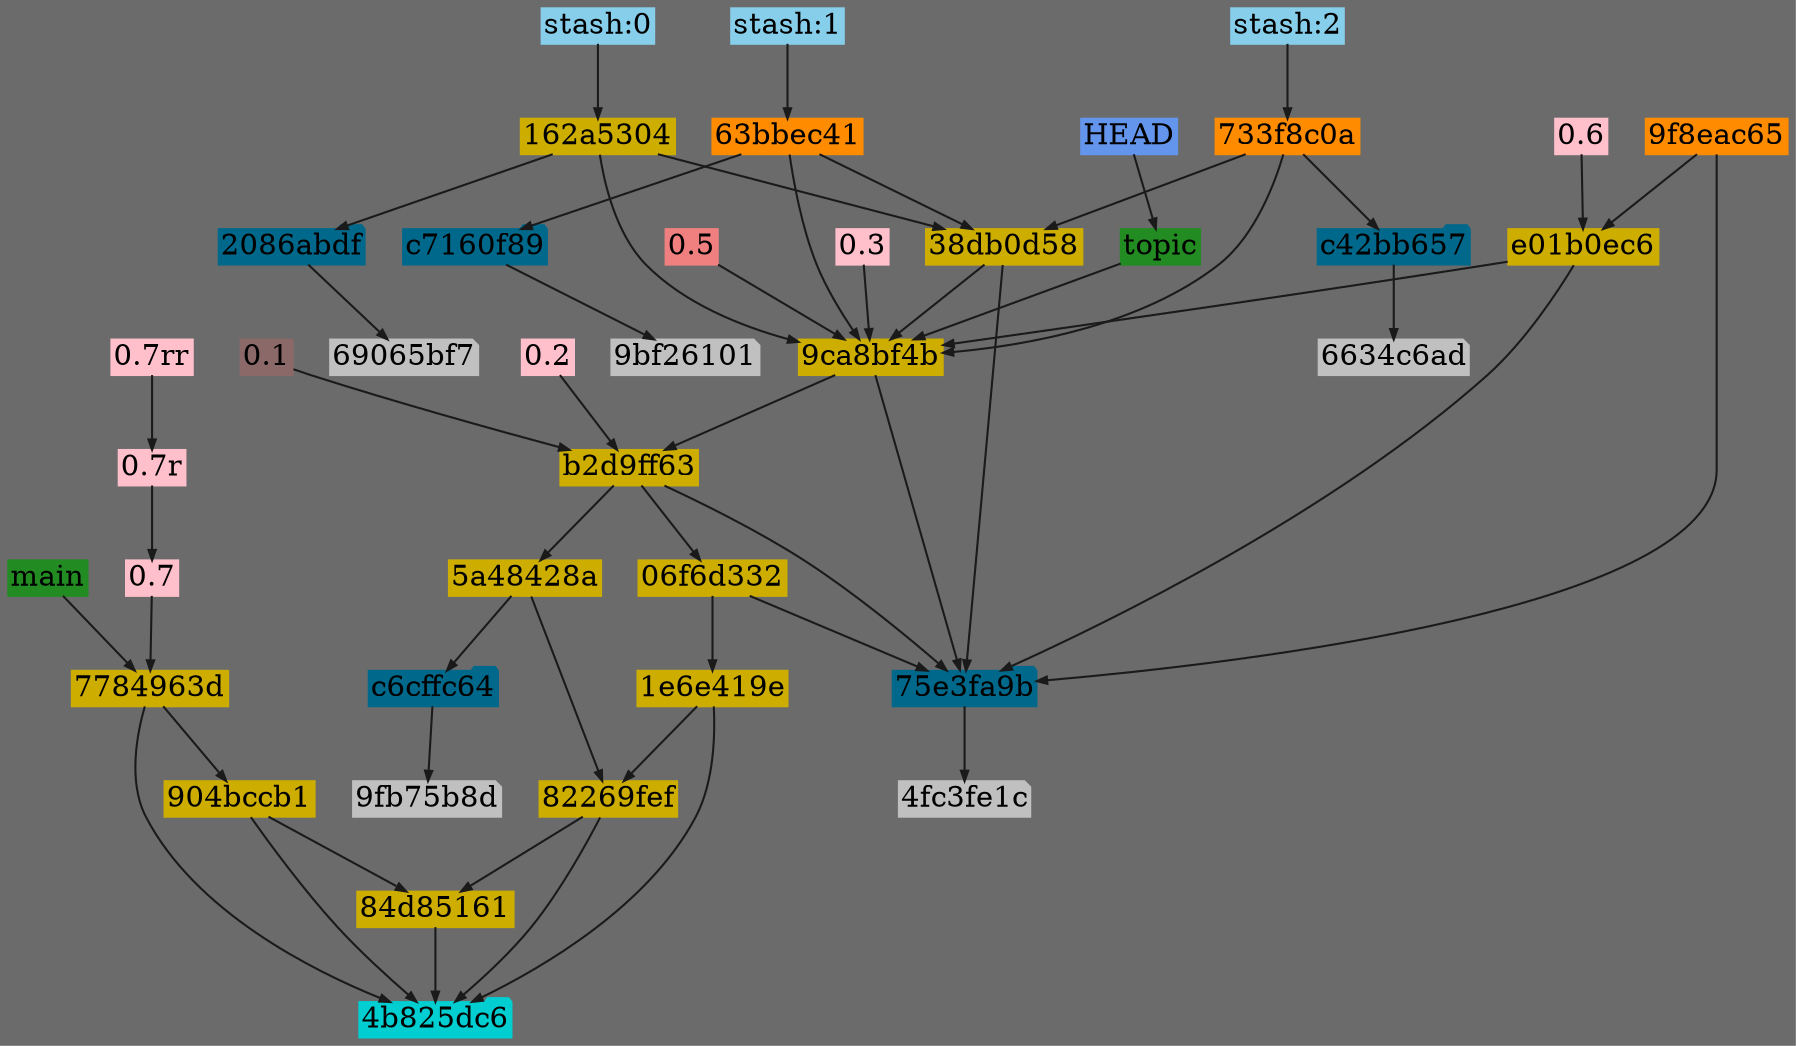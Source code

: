 digraph {
	graph [bgcolor=gray42 dpi=None rankdir=TB]
	node [height=0.02 margin="0.01,0.01" shape=box style=filled width=0.02]
	edge [arrowsize=0.5 color=gray10]
	be35220f8e41f81ca0225635dc997563df372fe2 [label=0.1 color=rosybrown4 fillcolor=rosybrown4 tooltip="Nom Prenom <nom.prenom@mail.com>\nWed Mar 19 07:07:49 2025 +0100\n\nSummary\n\nBody:\n * First line\n * Second line\n * Third line"]
	b835786b8f554ee4a5161df9fb4d396319bd021a [label=0.2 color=pink fillcolor=pink tooltip="Nom Prenom <nom.prenom@mail.com>\nWed Mar 19 07:07:49 2025 +0100\n\nSummary\n\nBody:\n * First line\n * Second line\n * Third line\n"]
	bc4fc7aefd8cc80ccae55c4d73fc678458be886c [label=0.3 color=pink fillcolor=pink tooltip="Nom Prenom <nom.prenom@mail.com>\nWed Mar 19 07:07:49 2025 +0100\n\nT1\n"]
	"lwt-0.5-9ca8bf4bb7acbfbf1540bf21010e5cad0bdda865" [label=0.5 color=lightcoral fillcolor=lightcoral tooltip="9ca8bf4bb7acbfbf1540bf21010e5cad0bdda865"]
	"4be2b66b26f552f1a526dc4a983fbea5fd0ae60e" [label=0.6 color=pink fillcolor=pink tooltip="Nom Prenom <nom.prenom@mail.com>\nWed Mar 19 07:07:50 2025 +0100\n\nTest: ^A ^B ^C ^D ^E ^F ^N ^O ^P ^Q ^R ^S ^T ^U ^V ^W ^X ^Y ^Z €.\n"]
	"81b46e9f208762c8d6b15d470ca8a1e48bc2c0ed" [label=0.7 color=pink fillcolor=pink tooltip="Nom Prenom <nom.prenom@mail.com>\nWed Mar 19 07:07:49 2025 +0100\n\ntag 0.7\n"]
	"1e9d277427bb987845473fea1e018aefdb14de18" [label="0.7r" color=pink fillcolor=pink tooltip="Nom Prenom <nom.prenom@mail.com>\nWed Mar 19 07:07:49 2025 +0100\n\nref to tag 0.7\n"]
	d4ba0ea48e0215de8a7f918f2e60a89d2c109532 [label="0.7rr" color=pink fillcolor=pink tooltip="Nom Prenom <nom.prenom@mail.com>\nWed Mar 19 07:07:49 2025 +0100\n\nref to ref to tag 0.7\n"]
	"06f6d332be5d86b7b101c450b67f9b7071a5a4ac" [label="06f6d332" color=gold3 fillcolor=gold3 tooltip="author: First Last <first.last@mail.com>\nWed Mar 19 07:07:49 2025 +0100\ncommitter: Nom Prenom <nom.prenom@mail.com>\nWed Mar 19 07:07:49 2025 +0100\n\nG"]
	"162a53048b853447605cd9e154994361a972a248" [label="162a5304" color=gold3 fillcolor=gold3 tooltip="author: First Last <first.last@mail.com>\nWed Mar 19 07:07:50 2025 +0100\ncommitter: Nom Prenom <nom.prenom@mail.com>\nWed Mar 19 07:07:50 2025 +0100\n\nOn topic: third"]
	"1e6e419e51c2d6df896387620fd6cabdbaec19fc" [label="1e6e419e" color=gold3 fillcolor=gold3 tooltip="author: First Last <first.last@mail.com>\nWed Mar 19 07:07:49 2025 +0100\ncommitter: Nom Prenom <nom.prenom@mail.com>\nWed Mar 19 07:07:49 2025 +0100\n\nF"]
	"2086abdf88ac520682ae9cbacc913bfa3f1eb541" [label="2086abdf" color=deepskyblue4 fillcolor=deepskyblue4 shape=folder tooltip="2086abdf88ac520682ae9cbacc913bfa3f1eb541"]
	"38db0d58eb799adf1cd7bf3e866b096d8b915e69" [label="38db0d58" color=gold3 fillcolor=gold3 tooltip="author: First Last <first.last@mail.com>\nWed Mar 19 07:07:50 2025 +0100\ncommitter: Nom Prenom <nom.prenom@mail.com>\nWed Mar 19 07:07:50 2025 +0100\n\nindex on topic: 9ca8bf4 H"]
	"4b825dc642cb6eb9a060e54bf8d69288fbee4904" [label="4b825dc6" color=darkturquoise fillcolor=darkturquoise shape=folder tooltip="THE EMPTY TREE
4b825dc642cb6eb9a060e54bf8d69288fbee4904"]
	"4fc3fe1ce587c1fb2acc24b2074dac4438d1b30b" [label="4fc3fe1c" color=gray fillcolor=gray shape=note tooltip=file]
	"5a48428a868bc617199a14055cebce3c42ad6827" [label="5a48428a" color=gold3 fillcolor=gold3 tooltip="author: First Last <first.last@mail.com>\nWed Mar 19 07:07:49 2025 +0100\ncommitter: Nom Prenom <nom.prenom@mail.com>\nWed Mar 19 07:07:49 2025 +0100\n\nE"]
	"63bbec41fc1199a1fbe4001f33ebda2a4d205561" [label="63bbec41" color=darkorange fillcolor=darkorange tooltip="author: First Last <first.last@mail.com>\nWed Mar 19 07:07:50 2025 +0100\ncommitter: Nom Prenom <nom.prenom@mail.com>\nWed Mar 19 07:07:50 2025 +0100\n\nOn topic: second"]
	"6634c6adcb0f343909571432a802478e68e5f8d2" [label="6634c6ad" color=gray fillcolor=gray shape=note tooltip=file]
	"69065bf7ea2b4e492231e8efd6bbfa76d4b6e767" [label="69065bf7" color=gray fillcolor=gray shape=note tooltip=file]
	"733f8c0a4e84d9b9ba44ac6387c9a5b790b6565c" [label="733f8c0a" color=darkorange fillcolor=darkorange tooltip="author: First Last <first.last@mail.com>\nWed Mar 19 07:07:50 2025 +0100\ncommitter: Nom Prenom <nom.prenom@mail.com>\nWed Mar 19 07:07:50 2025 +0100\n\nWIP on topic: 9ca8bf4 H"]
	"75e3fa9b04f6bc452e33a73eb380e9c6101a649d" [label="75e3fa9b" color=deepskyblue4 fillcolor=deepskyblue4 shape=folder tooltip="75e3fa9b04f6bc452e33a73eb380e9c6101a649d"]
	"7784963d21c4872247fd296ffb8ecbe842af68ba" [label="7784963d" color=gold3 fillcolor=gold3 tooltip="author: First Last <first.last@mail.com>\nWed Mar 19 07:07:49 2025 +0100\ncommitter: Nom Prenom <nom.prenom@mail.com>\nWed Mar 19 07:07:49 2025 +0100\n\nC"]
	"82269fef3c1fe91f985d1a24177d951ca6c5e67b" [label="82269fef" color=gold3 fillcolor=gold3 tooltip="author: First Last <first.last@mail.com>\nWed Mar 19 07:07:49 2025 +0100\ncommitter: Nom Prenom <nom.prenom@mail.com>\nWed Mar 19 07:07:49 2025 +0100\n\nD"]
	"84d85161d75872768ba6648034e0a5b5a9c4238d" [label="84d85161" color=gold3 fillcolor=gold3 tooltip="author: First Last <first.last@mail.com>\nWed Mar 19 07:07:49 2025 +0100\ncommitter: Nom Prenom <nom.prenom@mail.com>\nWed Mar 19 07:07:49 2025 +0100\n\nA\n\nBody:\n* First line\n* Second line\n* Third line"]
	"904bccb1d68c141dd8919e995183195c0a6e6167" [label="904bccb1" color=gold3 fillcolor=gold3 tooltip="author: First Last <first.last@mail.com>\nWed Mar 19 07:07:49 2025 +0100\ncommitter: Nom Prenom <nom.prenom@mail.com>\nWed Mar 19 07:07:49 2025 +0100\n\nB"]
	"9bf26101cd4c823820245a4cb86a2cdfae3061da" [label="9bf26101" color=gray fillcolor=gray shape=note tooltip=file]
	"9ca8bf4bb7acbfbf1540bf21010e5cad0bdda865" [label="9ca8bf4b" color=gold3 fillcolor=gold3 tooltip="author: First Last <first.last@mail.com>\nWed Mar 19 07:07:49 2025 +0100\ncommitter: Nom Prenom <nom.prenom@mail.com>\nWed Mar 19 07:07:49 2025 +0100\n\nH"]
	"9f8eac653b5b76008bf56a988f00deb1877b8672" [label="9f8eac65" color=darkorange fillcolor=darkorange tooltip="author: First Last <first.last@mail.com>\nWed Mar 19 07:07:50 2025 +0100\ncommitter: Nom Prenom <nom.prenom@mail.com>\nWed Mar 19 07:07:50 2025 +0100\n\nJ"]
	"9fb75b8d4f4c7faa7ba59d138746231ada07c7b0" [label="9fb75b8d" color=gray fillcolor=gray shape=note tooltip=file]
	HEAD [label=HEAD color=cornflowerblue fillcolor=cornflowerblue tooltip=topic]
	b2d9ff63e6dc6b8ce50cb7f5c9bc842a92e521a9 [label=b2d9ff63 color=gold3 fillcolor=gold3 tooltip="author: First Last <first.last@mail.com>\nWed Mar 19 07:07:49 2025 +0100\ncommitter: Nom Prenom <nom.prenom@mail.com>\nWed Mar 19 07:07:49 2025 +0100\n\nm"]
	c42bb65776b6af9b65a2f4adfafe2c5cb035c061 [label=c42bb657 color=deepskyblue4 fillcolor=deepskyblue4 shape=folder tooltip=c42bb65776b6af9b65a2f4adfafe2c5cb035c061]
	c6cffc642a61e951ea6bac1d00ef563a467eb37e [label=c6cffc64 color=deepskyblue4 fillcolor=deepskyblue4 shape=folder tooltip=c6cffc642a61e951ea6bac1d00ef563a467eb37e]
	c7160f890437b4fadba68b47ff37c3fb5bf52526 [label=c7160f89 color=deepskyblue4 fillcolor=deepskyblue4 shape=folder tooltip=c7160f890437b4fadba68b47ff37c3fb5bf52526]
	e01b0ec6243e042c854cffb4cc43b3104c6e1bb0 [label=e01b0ec6 color=gold3 fillcolor=gold3 tooltip="author: First Last <first.last@mail.com>\nWed Mar 19 07:07:49 2025 +0100\ncommitter: Nom Prenom <nom.prenom@mail.com>\nWed Mar 19 07:07:49 2025 +0100\n\nI"]
	"local-branch-main" [label=main color=forestgreen fillcolor=forestgreen tooltip="-> None"]
	"stash-0" [label="stash:0" color=skyblue fillcolor=skyblue tooltip="On topic: third"]
	"stash-1" [label="stash:1" color=skyblue fillcolor=skyblue tooltip="On topic: second"]
	"stash-2" [label="stash:2" color=skyblue fillcolor=skyblue tooltip="WIP on topic: 9ca8bf4 H"]
	"local-branch-topic" [label=topic color=forestgreen fillcolor=forestgreen tooltip="-> None"]
	"06f6d332be5d86b7b101c450b67f9b7071a5a4ac" -> "1e6e419e51c2d6df896387620fd6cabdbaec19fc"
	"06f6d332be5d86b7b101c450b67f9b7071a5a4ac" -> "75e3fa9b04f6bc452e33a73eb380e9c6101a649d"
	"162a53048b853447605cd9e154994361a972a248" -> "2086abdf88ac520682ae9cbacc913bfa3f1eb541"
	"162a53048b853447605cd9e154994361a972a248" -> "38db0d58eb799adf1cd7bf3e866b096d8b915e69"
	"162a53048b853447605cd9e154994361a972a248" -> "9ca8bf4bb7acbfbf1540bf21010e5cad0bdda865"
	"1e6e419e51c2d6df896387620fd6cabdbaec19fc" -> "4b825dc642cb6eb9a060e54bf8d69288fbee4904"
	"1e6e419e51c2d6df896387620fd6cabdbaec19fc" -> "82269fef3c1fe91f985d1a24177d951ca6c5e67b"
	"1e9d277427bb987845473fea1e018aefdb14de18" -> "81b46e9f208762c8d6b15d470ca8a1e48bc2c0ed"
	"2086abdf88ac520682ae9cbacc913bfa3f1eb541" -> "69065bf7ea2b4e492231e8efd6bbfa76d4b6e767"
	"38db0d58eb799adf1cd7bf3e866b096d8b915e69" -> "75e3fa9b04f6bc452e33a73eb380e9c6101a649d"
	"38db0d58eb799adf1cd7bf3e866b096d8b915e69" -> "9ca8bf4bb7acbfbf1540bf21010e5cad0bdda865"
	"4be2b66b26f552f1a526dc4a983fbea5fd0ae60e" -> e01b0ec6243e042c854cffb4cc43b3104c6e1bb0
	"5a48428a868bc617199a14055cebce3c42ad6827" -> "82269fef3c1fe91f985d1a24177d951ca6c5e67b"
	"5a48428a868bc617199a14055cebce3c42ad6827" -> c6cffc642a61e951ea6bac1d00ef563a467eb37e
	"63bbec41fc1199a1fbe4001f33ebda2a4d205561" -> "38db0d58eb799adf1cd7bf3e866b096d8b915e69"
	"63bbec41fc1199a1fbe4001f33ebda2a4d205561" -> "9ca8bf4bb7acbfbf1540bf21010e5cad0bdda865"
	"63bbec41fc1199a1fbe4001f33ebda2a4d205561" -> c7160f890437b4fadba68b47ff37c3fb5bf52526
	"733f8c0a4e84d9b9ba44ac6387c9a5b790b6565c" -> "38db0d58eb799adf1cd7bf3e866b096d8b915e69"
	"733f8c0a4e84d9b9ba44ac6387c9a5b790b6565c" -> "9ca8bf4bb7acbfbf1540bf21010e5cad0bdda865"
	"733f8c0a4e84d9b9ba44ac6387c9a5b790b6565c" -> c42bb65776b6af9b65a2f4adfafe2c5cb035c061
	"75e3fa9b04f6bc452e33a73eb380e9c6101a649d" -> "4fc3fe1ce587c1fb2acc24b2074dac4438d1b30b"
	"7784963d21c4872247fd296ffb8ecbe842af68ba" -> "4b825dc642cb6eb9a060e54bf8d69288fbee4904"
	"7784963d21c4872247fd296ffb8ecbe842af68ba" -> "904bccb1d68c141dd8919e995183195c0a6e6167"
	"81b46e9f208762c8d6b15d470ca8a1e48bc2c0ed" -> "7784963d21c4872247fd296ffb8ecbe842af68ba"
	"82269fef3c1fe91f985d1a24177d951ca6c5e67b" -> "4b825dc642cb6eb9a060e54bf8d69288fbee4904"
	"82269fef3c1fe91f985d1a24177d951ca6c5e67b" -> "84d85161d75872768ba6648034e0a5b5a9c4238d"
	"84d85161d75872768ba6648034e0a5b5a9c4238d" -> "4b825dc642cb6eb9a060e54bf8d69288fbee4904"
	"904bccb1d68c141dd8919e995183195c0a6e6167" -> "4b825dc642cb6eb9a060e54bf8d69288fbee4904"
	"904bccb1d68c141dd8919e995183195c0a6e6167" -> "84d85161d75872768ba6648034e0a5b5a9c4238d"
	"9ca8bf4bb7acbfbf1540bf21010e5cad0bdda865" -> "75e3fa9b04f6bc452e33a73eb380e9c6101a649d"
	"9ca8bf4bb7acbfbf1540bf21010e5cad0bdda865" -> b2d9ff63e6dc6b8ce50cb7f5c9bc842a92e521a9
	"9f8eac653b5b76008bf56a988f00deb1877b8672" -> "75e3fa9b04f6bc452e33a73eb380e9c6101a649d"
	"9f8eac653b5b76008bf56a988f00deb1877b8672" -> e01b0ec6243e042c854cffb4cc43b3104c6e1bb0
	HEAD -> "local-branch-topic"
	b2d9ff63e6dc6b8ce50cb7f5c9bc842a92e521a9 -> "06f6d332be5d86b7b101c450b67f9b7071a5a4ac"
	b2d9ff63e6dc6b8ce50cb7f5c9bc842a92e521a9 -> "5a48428a868bc617199a14055cebce3c42ad6827"
	b2d9ff63e6dc6b8ce50cb7f5c9bc842a92e521a9 -> "75e3fa9b04f6bc452e33a73eb380e9c6101a649d"
	b835786b8f554ee4a5161df9fb4d396319bd021a -> b2d9ff63e6dc6b8ce50cb7f5c9bc842a92e521a9
	bc4fc7aefd8cc80ccae55c4d73fc678458be886c -> "9ca8bf4bb7acbfbf1540bf21010e5cad0bdda865"
	be35220f8e41f81ca0225635dc997563df372fe2 -> b2d9ff63e6dc6b8ce50cb7f5c9bc842a92e521a9
	c42bb65776b6af9b65a2f4adfafe2c5cb035c061 -> "6634c6adcb0f343909571432a802478e68e5f8d2"
	c6cffc642a61e951ea6bac1d00ef563a467eb37e -> "9fb75b8d4f4c7faa7ba59d138746231ada07c7b0"
	c7160f890437b4fadba68b47ff37c3fb5bf52526 -> "9bf26101cd4c823820245a4cb86a2cdfae3061da"
	d4ba0ea48e0215de8a7f918f2e60a89d2c109532 -> "1e9d277427bb987845473fea1e018aefdb14de18"
	e01b0ec6243e042c854cffb4cc43b3104c6e1bb0 -> "75e3fa9b04f6bc452e33a73eb380e9c6101a649d"
	e01b0ec6243e042c854cffb4cc43b3104c6e1bb0 -> "9ca8bf4bb7acbfbf1540bf21010e5cad0bdda865"
	"local-branch-main" -> "7784963d21c4872247fd296ffb8ecbe842af68ba"
	"local-branch-topic" -> "9ca8bf4bb7acbfbf1540bf21010e5cad0bdda865"
	"lwt-0.5-9ca8bf4bb7acbfbf1540bf21010e5cad0bdda865" -> "9ca8bf4bb7acbfbf1540bf21010e5cad0bdda865"
	"stash-0" -> "162a53048b853447605cd9e154994361a972a248"
	"stash-1" -> "63bbec41fc1199a1fbe4001f33ebda2a4d205561"
	"stash-2" -> "733f8c0a4e84d9b9ba44ac6387c9a5b790b6565c"
}
